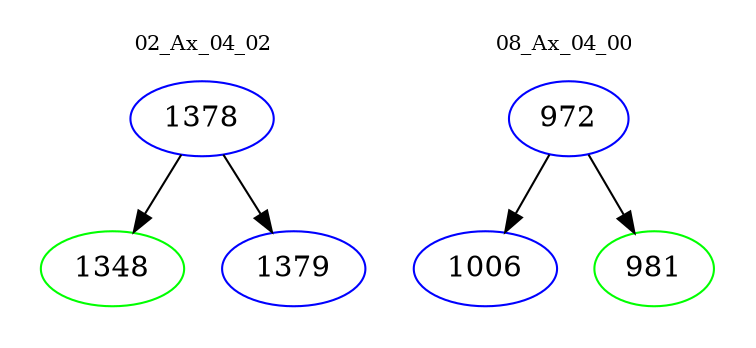 digraph{
subgraph cluster_0 {
color = white
label = "02_Ax_04_02";
fontsize=10;
T0_1378 [label="1378", color="blue"]
T0_1378 -> T0_1348 [color="black"]
T0_1348 [label="1348", color="green"]
T0_1378 -> T0_1379 [color="black"]
T0_1379 [label="1379", color="blue"]
}
subgraph cluster_1 {
color = white
label = "08_Ax_04_00";
fontsize=10;
T1_972 [label="972", color="blue"]
T1_972 -> T1_1006 [color="black"]
T1_1006 [label="1006", color="blue"]
T1_972 -> T1_981 [color="black"]
T1_981 [label="981", color="green"]
}
}
